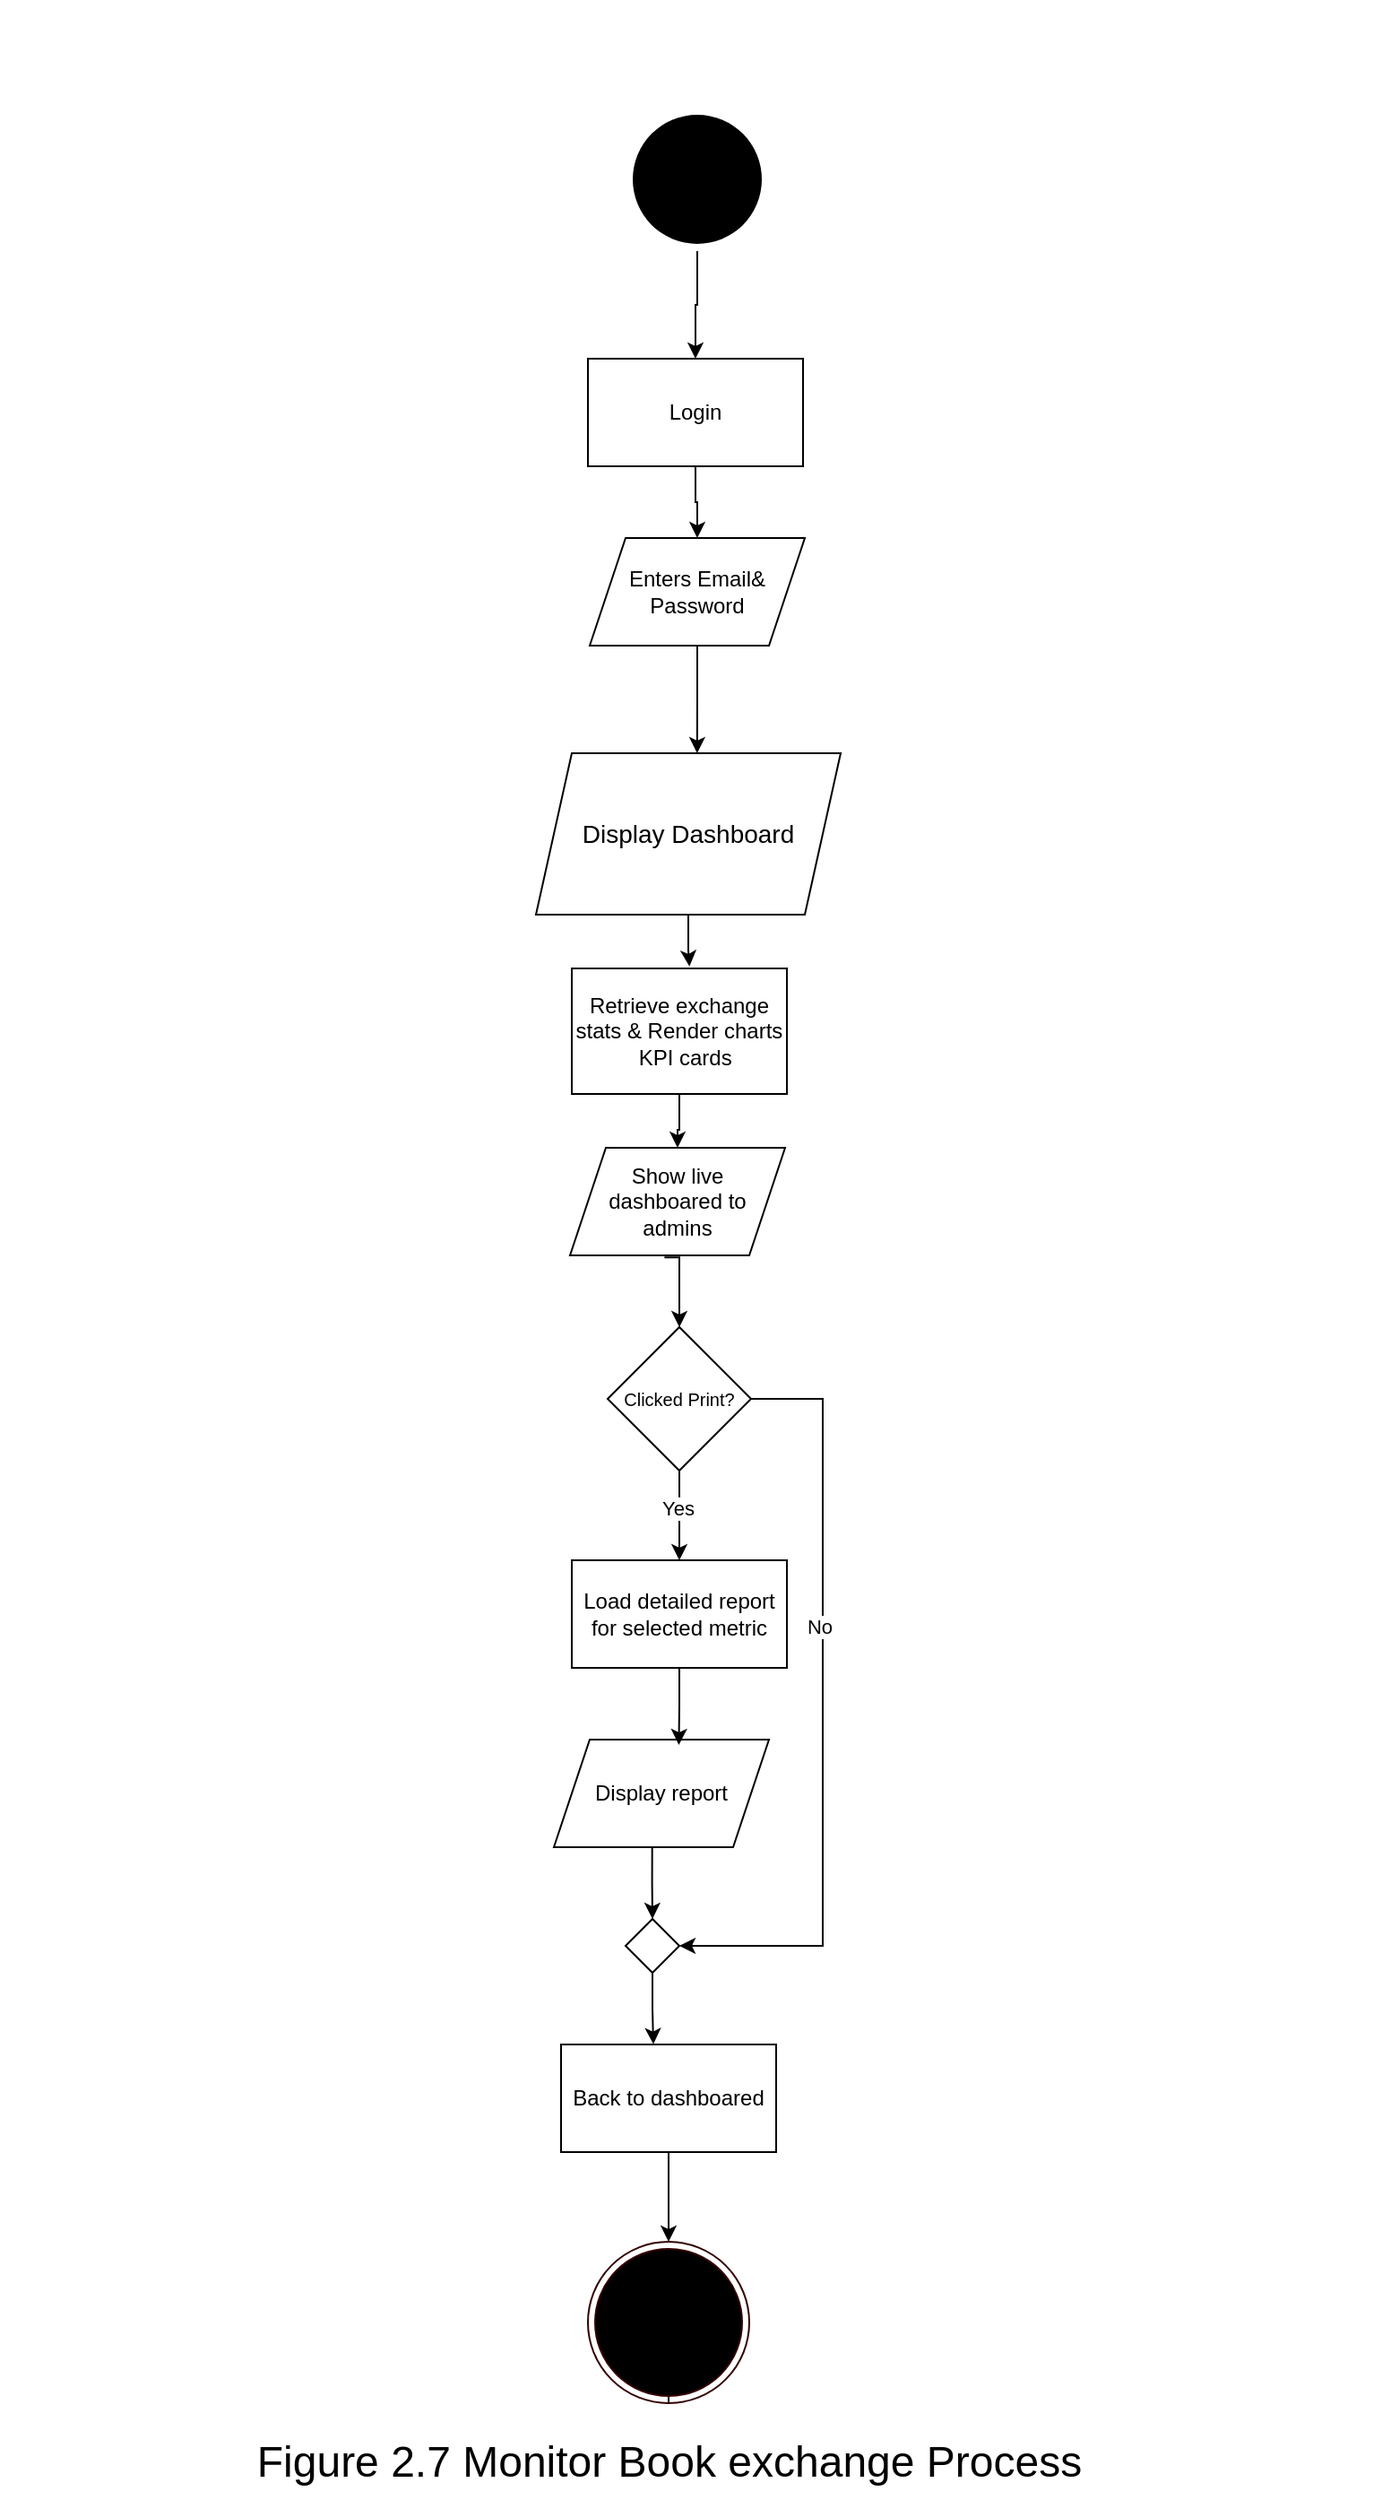 <mxfile version="26.2.2">
  <diagram name="Page-1" id="7-GtVGIxNzFbhlQL41d2">
    <mxGraphModel dx="2575" dy="1648" grid="1" gridSize="10" guides="1" tooltips="1" connect="1" arrows="1" fold="1" page="1" pageScale="1" pageWidth="827" pageHeight="1169" math="0" shadow="0">
      <root>
        <mxCell id="0" />
        <mxCell id="1" parent="0" />
        <mxCell id="FdGs_HeVrzEV6eS74bOY-31" style="edgeStyle=orthogonalEdgeStyle;rounded=0;orthogonalLoop=1;jettySize=auto;html=1;entryX=0.5;entryY=0;entryDx=0;entryDy=0;" parent="1" source="FdGs_HeVrzEV6eS74bOY-1" target="FdGs_HeVrzEV6eS74bOY-6" edge="1">
          <mxGeometry relative="1" as="geometry" />
        </mxCell>
        <mxCell id="FdGs_HeVrzEV6eS74bOY-1" value="Retrieve exchange stats &amp;amp;&amp;nbsp;Render charts&lt;div&gt;&amp;nbsp; KPI cards&lt;/div&gt;" style="rounded=0;whiteSpace=wrap;html=1;" parent="1" vertex="1">
          <mxGeometry x="349" y="1520" width="120" height="70" as="geometry" />
        </mxCell>
        <mxCell id="FdGs_HeVrzEV6eS74bOY-5" style="edgeStyle=orthogonalEdgeStyle;rounded=0;orthogonalLoop=1;jettySize=auto;html=1;exitX=0.439;exitY=1.019;exitDx=0;exitDy=0;entryX=0.5;entryY=0;entryDx=0;entryDy=0;exitPerimeter=0;" parent="1" source="FdGs_HeVrzEV6eS74bOY-6" target="FdGs_HeVrzEV6eS74bOY-11" edge="1">
          <mxGeometry relative="1" as="geometry" />
        </mxCell>
        <mxCell id="FdGs_HeVrzEV6eS74bOY-6" value="Show live dashboared to admins" style="shape=parallelogram;perimeter=parallelogramPerimeter;whiteSpace=wrap;html=1;fixedSize=1;" parent="1" vertex="1">
          <mxGeometry x="348" y="1620" width="120" height="60" as="geometry" />
        </mxCell>
        <mxCell id="FdGs_HeVrzEV6eS74bOY-7" style="edgeStyle=orthogonalEdgeStyle;rounded=0;orthogonalLoop=1;jettySize=auto;html=1;exitX=0.5;exitY=1;exitDx=0;exitDy=0;entryX=0.5;entryY=0;entryDx=0;entryDy=0;" parent="1" source="FdGs_HeVrzEV6eS74bOY-11" target="FdGs_HeVrzEV6eS74bOY-12" edge="1">
          <mxGeometry relative="1" as="geometry" />
        </mxCell>
        <mxCell id="FdGs_HeVrzEV6eS74bOY-8" value="Yes" style="edgeLabel;html=1;align=center;verticalAlign=middle;resizable=0;points=[];" parent="FdGs_HeVrzEV6eS74bOY-7" vertex="1" connectable="0">
          <mxGeometry x="-0.18" y="-1" relative="1" as="geometry">
            <mxPoint as="offset" />
          </mxGeometry>
        </mxCell>
        <mxCell id="FdGs_HeVrzEV6eS74bOY-9" style="edgeStyle=orthogonalEdgeStyle;rounded=0;orthogonalLoop=1;jettySize=auto;html=1;exitX=1;exitY=0.5;exitDx=0;exitDy=0;entryX=1;entryY=0.5;entryDx=0;entryDy=0;" parent="1" source="FdGs_HeVrzEV6eS74bOY-11" target="FdGs_HeVrzEV6eS74bOY-16" edge="1">
          <mxGeometry relative="1" as="geometry">
            <Array as="points">
              <mxPoint x="489" y="1760" />
              <mxPoint x="489" y="2065" />
            </Array>
          </mxGeometry>
        </mxCell>
        <mxCell id="FdGs_HeVrzEV6eS74bOY-10" value="No" style="edgeLabel;html=1;align=center;verticalAlign=middle;resizable=0;points=[];" parent="FdGs_HeVrzEV6eS74bOY-9" vertex="1" connectable="0">
          <mxGeometry x="-0.215" y="-2" relative="1" as="geometry">
            <mxPoint as="offset" />
          </mxGeometry>
        </mxCell>
        <mxCell id="FdGs_HeVrzEV6eS74bOY-11" value="&lt;font style=&quot;font-size: 10px;&quot;&gt;Clicked Print?&lt;/font&gt;" style="rhombus;whiteSpace=wrap;html=1;" parent="1" vertex="1">
          <mxGeometry x="369" y="1720" width="80" height="80" as="geometry" />
        </mxCell>
        <mxCell id="FdGs_HeVrzEV6eS74bOY-12" value="Load detailed report for selected metric" style="rounded=0;whiteSpace=wrap;html=1;" parent="1" vertex="1">
          <mxGeometry x="349" y="1850" width="120" height="60" as="geometry" />
        </mxCell>
        <mxCell id="FdGs_HeVrzEV6eS74bOY-13" style="edgeStyle=orthogonalEdgeStyle;rounded=0;orthogonalLoop=1;jettySize=auto;html=1;exitX=0.457;exitY=0.993;exitDx=0;exitDy=0;entryX=0.5;entryY=0;entryDx=0;entryDy=0;exitPerimeter=0;" parent="1" source="FdGs_HeVrzEV6eS74bOY-14" target="FdGs_HeVrzEV6eS74bOY-16" edge="1">
          <mxGeometry relative="1" as="geometry" />
        </mxCell>
        <mxCell id="FdGs_HeVrzEV6eS74bOY-14" value="Display report" style="shape=parallelogram;perimeter=parallelogramPerimeter;whiteSpace=wrap;html=1;fixedSize=1;" parent="1" vertex="1">
          <mxGeometry x="339" y="1950.0" width="120" height="60" as="geometry" />
        </mxCell>
        <mxCell id="FdGs_HeVrzEV6eS74bOY-15" style="edgeStyle=orthogonalEdgeStyle;rounded=0;orthogonalLoop=1;jettySize=auto;html=1;exitX=0.5;exitY=1;exitDx=0;exitDy=0;entryX=0.581;entryY=0.05;entryDx=0;entryDy=0;entryPerimeter=0;" parent="1" source="FdGs_HeVrzEV6eS74bOY-12" target="FdGs_HeVrzEV6eS74bOY-14" edge="1">
          <mxGeometry relative="1" as="geometry" />
        </mxCell>
        <mxCell id="FdGs_HeVrzEV6eS74bOY-16" value="" style="rhombus;whiteSpace=wrap;html=1;" parent="1" vertex="1">
          <mxGeometry x="379" y="2050" width="30" height="30" as="geometry" />
        </mxCell>
        <mxCell id="FdGs_HeVrzEV6eS74bOY-17" value="Back to dashboared" style="rounded=0;whiteSpace=wrap;html=1;" parent="1" vertex="1">
          <mxGeometry x="343" y="2120" width="120" height="60" as="geometry" />
        </mxCell>
        <mxCell id="FdGs_HeVrzEV6eS74bOY-20" style="edgeStyle=orthogonalEdgeStyle;rounded=0;orthogonalLoop=1;jettySize=auto;html=1;exitX=0.5;exitY=1;exitDx=0;exitDy=0;" parent="1" source="FdGs_HeVrzEV6eS74bOY-26" edge="1">
          <mxGeometry relative="1" as="geometry">
            <mxPoint x="403" y="2290" as="targetPoint" />
          </mxGeometry>
        </mxCell>
        <mxCell id="FdGs_HeVrzEV6eS74bOY-21" value="&lt;font style=&quot;font-size: 14px;&quot;&gt;Display Dashboard&lt;/font&gt;" style="shape=parallelogram;perimeter=parallelogramPerimeter;whiteSpace=wrap;html=1;fixedSize=1;" parent="1" vertex="1">
          <mxGeometry x="329" y="1400" width="170" height="90" as="geometry" />
        </mxCell>
        <mxCell id="FdGs_HeVrzEV6eS74bOY-37" style="edgeStyle=orthogonalEdgeStyle;rounded=0;orthogonalLoop=1;jettySize=auto;html=1;entryX=0.5;entryY=0;entryDx=0;entryDy=0;" parent="1" source="FdGs_HeVrzEV6eS74bOY-22" target="FdGs_HeVrzEV6eS74bOY-23" edge="1">
          <mxGeometry relative="1" as="geometry" />
        </mxCell>
        <mxCell id="FdGs_HeVrzEV6eS74bOY-22" value="" style="ellipse;html=1;shape=endState;fillColor=#000000;strokeColor=none;" parent="1" vertex="1">
          <mxGeometry x="379" y="1040" width="80" height="80" as="geometry" />
        </mxCell>
        <mxCell id="NXdXtw7j4SEkNkvr66s4-2" style="edgeStyle=orthogonalEdgeStyle;rounded=0;orthogonalLoop=1;jettySize=auto;html=1;entryX=0.5;entryY=0;entryDx=0;entryDy=0;" edge="1" parent="1" source="FdGs_HeVrzEV6eS74bOY-23" target="NXdXtw7j4SEkNkvr66s4-1">
          <mxGeometry relative="1" as="geometry" />
        </mxCell>
        <mxCell id="FdGs_HeVrzEV6eS74bOY-23" value="Login" style="rounded=0;whiteSpace=wrap;html=1;" parent="1" vertex="1">
          <mxGeometry x="358" y="1180" width="120" height="60" as="geometry" />
        </mxCell>
        <mxCell id="FdGs_HeVrzEV6eS74bOY-30" style="edgeStyle=orthogonalEdgeStyle;rounded=0;orthogonalLoop=1;jettySize=auto;html=1;entryX=0.547;entryY=-0.016;entryDx=0;entryDy=0;entryPerimeter=0;" parent="1" source="FdGs_HeVrzEV6eS74bOY-21" target="FdGs_HeVrzEV6eS74bOY-1" edge="1">
          <mxGeometry relative="1" as="geometry" />
        </mxCell>
        <mxCell id="FdGs_HeVrzEV6eS74bOY-32" value="&lt;font style=&quot;font-size: 1px;&quot;&gt;.&lt;/font&gt;" style="text;html=1;align=center;verticalAlign=middle;resizable=0;points=[];autosize=1;strokeColor=none;fillColor=none;" parent="1" vertex="1">
          <mxGeometry x="30" y="1778" width="20" height="30" as="geometry" />
        </mxCell>
        <mxCell id="FdGs_HeVrzEV6eS74bOY-33" value="&lt;font style=&quot;font-size: 1px;&quot;&gt;.&lt;/font&gt;" style="text;html=1;align=center;verticalAlign=middle;resizable=0;points=[];autosize=1;strokeColor=none;fillColor=none;" parent="1" vertex="1">
          <mxGeometry x="780" y="1739" width="20" height="30" as="geometry" />
        </mxCell>
        <mxCell id="FdGs_HeVrzEV6eS74bOY-34" value="&lt;font style=&quot;font-size: 1px;&quot;&gt;.&lt;/font&gt;" style="text;html=1;align=center;verticalAlign=middle;resizable=0;points=[];autosize=1;strokeColor=none;fillColor=none;" parent="1" vertex="1">
          <mxGeometry x="419" y="980" width="20" height="30" as="geometry" />
        </mxCell>
        <mxCell id="FdGs_HeVrzEV6eS74bOY-36" style="edgeStyle=orthogonalEdgeStyle;rounded=0;orthogonalLoop=1;jettySize=auto;html=1;entryX=0.429;entryY=-0.003;entryDx=0;entryDy=0;entryPerimeter=0;" parent="1" source="FdGs_HeVrzEV6eS74bOY-16" target="FdGs_HeVrzEV6eS74bOY-17" edge="1">
          <mxGeometry relative="1" as="geometry" />
        </mxCell>
        <mxCell id="NXdXtw7j4SEkNkvr66s4-1" value="Enters Email&amp;amp;&lt;div&gt;Password&lt;/div&gt;" style="shape=parallelogram;perimeter=parallelogramPerimeter;whiteSpace=wrap;html=1;fixedSize=1;" vertex="1" parent="1">
          <mxGeometry x="359" y="1280" width="120" height="60" as="geometry" />
        </mxCell>
        <mxCell id="NXdXtw7j4SEkNkvr66s4-4" style="edgeStyle=orthogonalEdgeStyle;rounded=0;orthogonalLoop=1;jettySize=auto;html=1;entryX=0.529;entryY=0;entryDx=0;entryDy=0;entryPerimeter=0;" edge="1" parent="1" source="NXdXtw7j4SEkNkvr66s4-1" target="FdGs_HeVrzEV6eS74bOY-21">
          <mxGeometry relative="1" as="geometry" />
        </mxCell>
        <mxCell id="NXdXtw7j4SEkNkvr66s4-5" value="" style="edgeStyle=orthogonalEdgeStyle;rounded=0;orthogonalLoop=1;jettySize=auto;html=1;exitX=0.5;exitY=1;exitDx=0;exitDy=0;" edge="1" parent="1" source="FdGs_HeVrzEV6eS74bOY-17" target="FdGs_HeVrzEV6eS74bOY-26">
          <mxGeometry relative="1" as="geometry">
            <mxPoint x="403" y="2290" as="targetPoint" />
            <mxPoint x="403" y="2180" as="sourcePoint" />
          </mxGeometry>
        </mxCell>
        <mxCell id="FdGs_HeVrzEV6eS74bOY-26" value="" style="ellipse;html=1;shape=endState;fillColor=#000000;strokeColor=#330000;gradientColor=none;" parent="1" vertex="1">
          <mxGeometry x="358" y="2230" width="90" height="90" as="geometry" />
        </mxCell>
        <mxCell id="NXdXtw7j4SEkNkvr66s4-6" value="&lt;font style=&quot;font-size: 24px;&quot;&gt;Figure 2.7 Monitor Book exchange Process&lt;/font&gt;" style="text;html=1;align=center;verticalAlign=middle;resizable=0;points=[];autosize=1;strokeColor=none;fillColor=none;" vertex="1" parent="1">
          <mxGeometry x="163" y="2333" width="480" height="40" as="geometry" />
        </mxCell>
        <mxCell id="NXdXtw7j4SEkNkvr66s4-7" value="&lt;font style=&quot;font-size: 1px;&quot;&gt;.&lt;/font&gt;" style="text;html=1;align=center;verticalAlign=middle;resizable=0;points=[];autosize=1;strokeColor=none;fillColor=none;" vertex="1" parent="1">
          <mxGeometry x="623" y="1709" width="20" height="30" as="geometry" />
        </mxCell>
        <mxCell id="NXdXtw7j4SEkNkvr66s4-8" value="&lt;font style=&quot;font-size: 1px;&quot;&gt;.&lt;/font&gt;" style="text;html=1;align=center;verticalAlign=middle;resizable=0;points=[];autosize=1;strokeColor=none;fillColor=none;" vertex="1" parent="1">
          <mxGeometry x="163" y="1723" width="20" height="30" as="geometry" />
        </mxCell>
      </root>
    </mxGraphModel>
  </diagram>
</mxfile>
